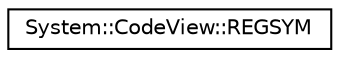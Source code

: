 digraph G
{
  edge [fontname="Helvetica",fontsize="10",labelfontname="Helvetica",labelfontsize="10"];
  node [fontname="Helvetica",fontsize="10",shape=record];
  rankdir="LR";
  Node1 [label="System::CodeView::REGSYM",height=0.2,width=0.4,color="black", fillcolor="white", style="filled",URL="$struct_system_1_1_code_view_1_1_r_e_g_s_y_m.html"];
}
